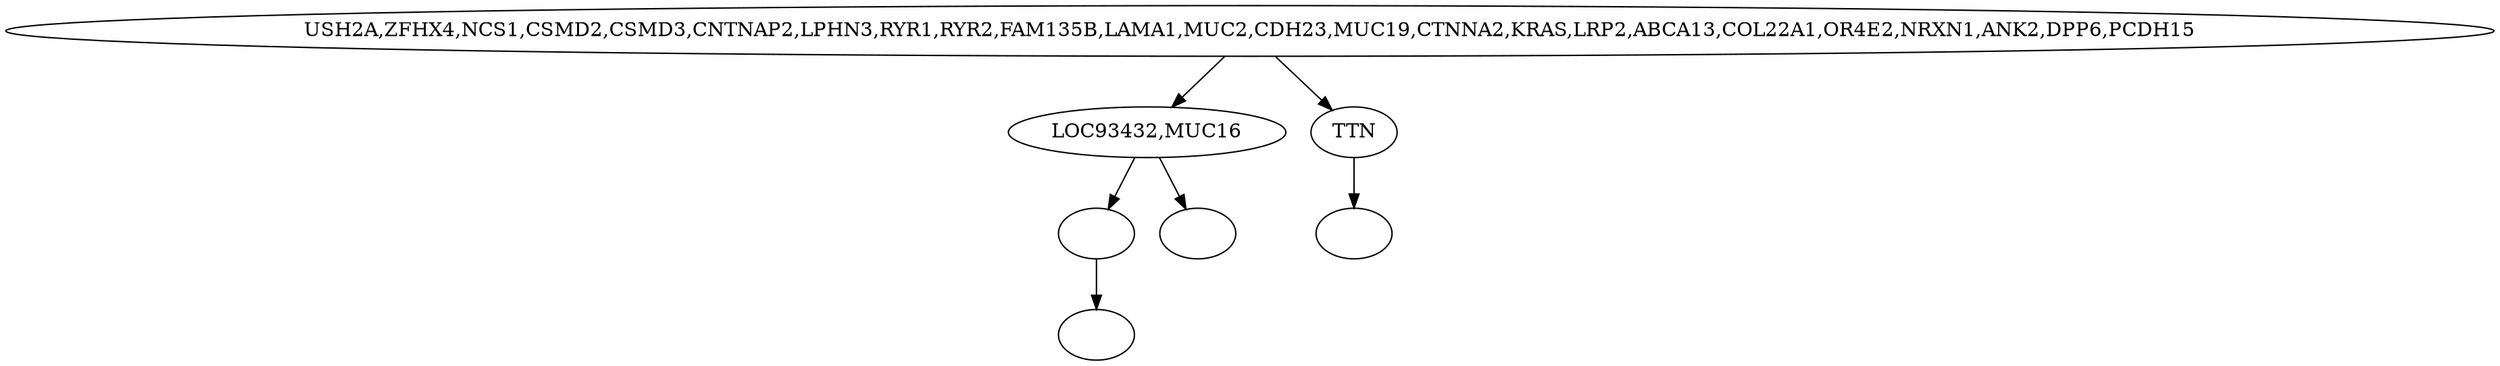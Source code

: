 digraph {
v6 [label=""]v5 [label=""]v3 [label="LOC93432,MUC16"]v7 [label=""]v2 [label="TTN"]v4 [label=""]v1 [label="USH2A,ZFHX4,NCS1,CSMD2,CSMD3,CNTNAP2,LPHN3,RYR1,RYR2,FAM135B,LAMA1,MUC2,CDH23,MUC19,CTNNA2,KRAS,LRP2,ABCA13,COL22A1,OR4E2,NRXN1,ANK2,DPP6,PCDH15"]	v6 -> v5;
	v3 -> v7;
	v3 -> v6;
	v2 -> v4;
	v1 -> v3;
	v1 -> v2;
}